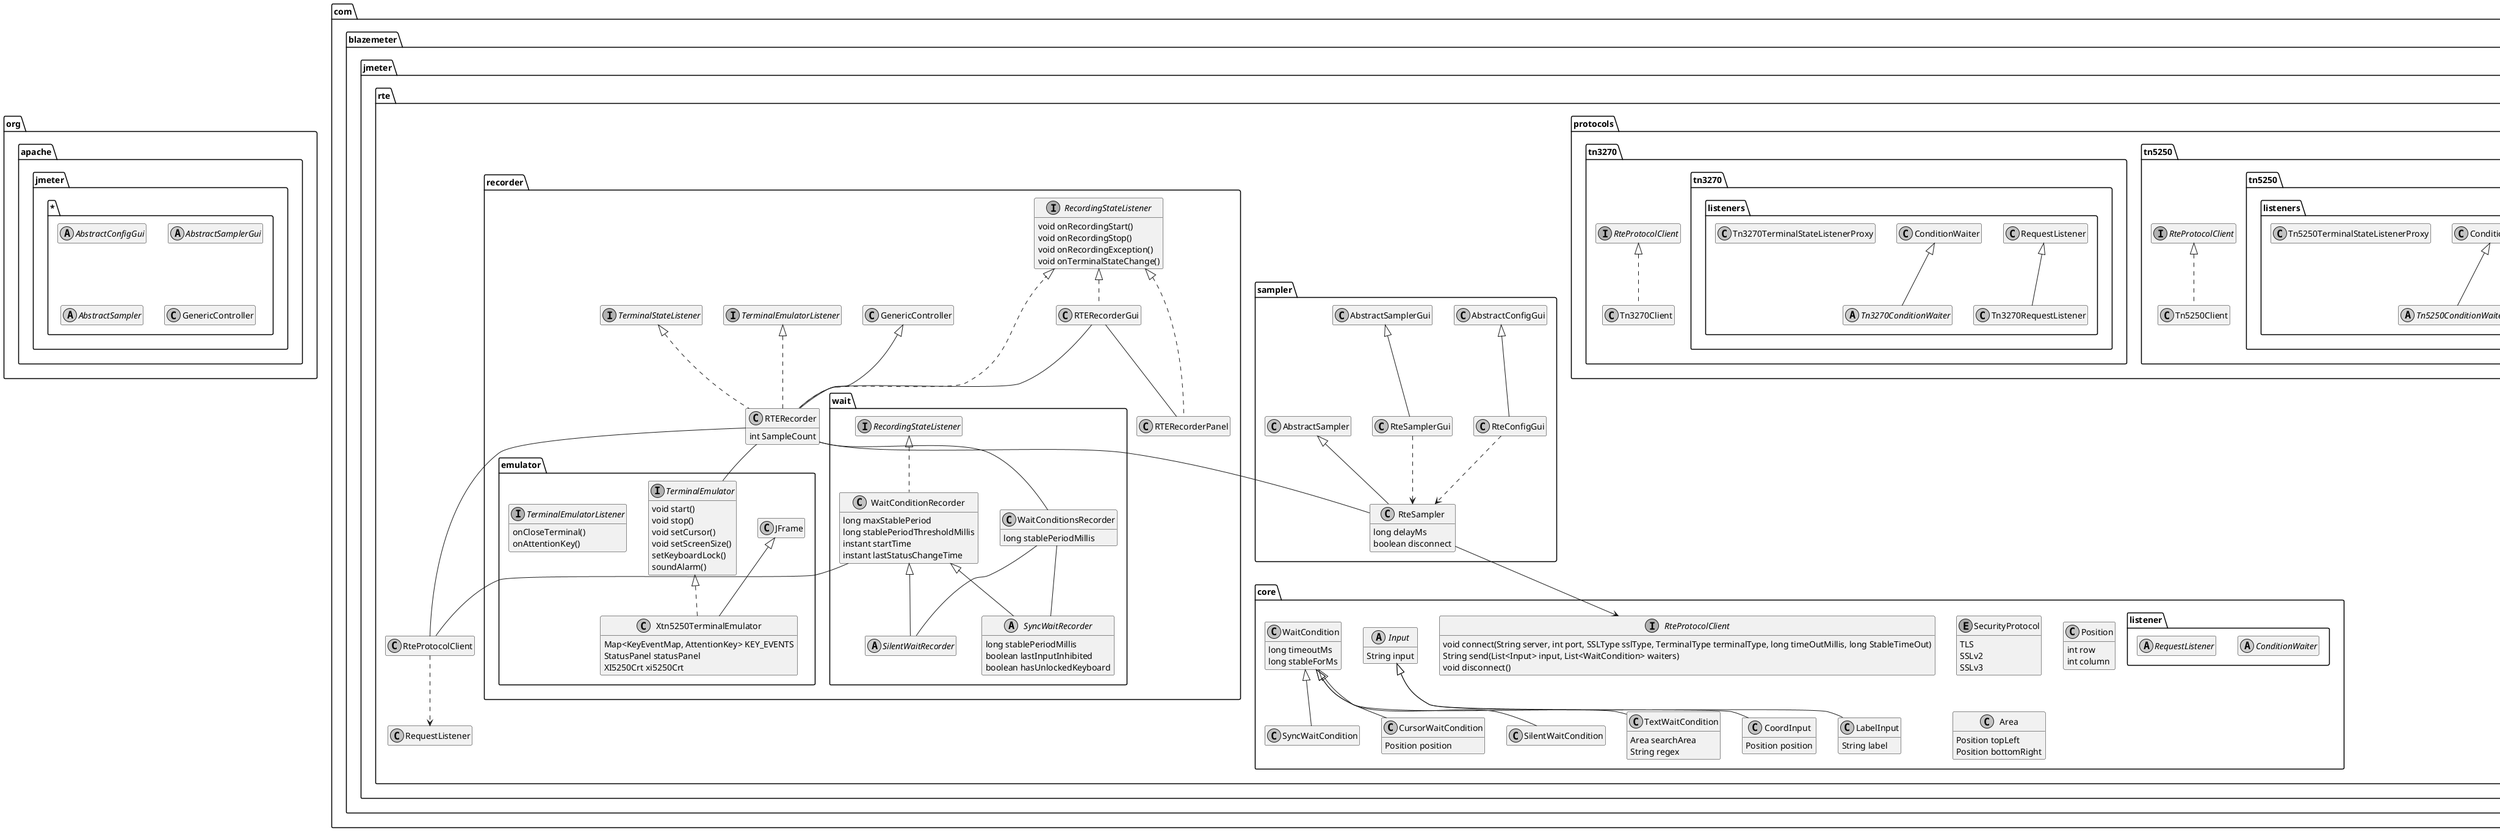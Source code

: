 @startuml

skinparam monochrome true
hide empty members

package org.apache.jmeter.* {
     abstract class AbstractConfigGui
 
     abstract class AbstractSamplerGui
 
     abstract class AbstractSampler
     
     class GenericController
 }
             
package com.blazemeter.jmeter.rte {
    
     package sampler {
        class RteConfigGui extends AbstractConfigGui {
        }
        RteSamplerGui ..> RteSampler
    
        class RteSamplerGui extends AbstractSamplerGui {
        }
        RteConfigGui ..> RteSampler
    
        class RteSampler extends AbstractSampler {
            long delayMs
            boolean disconnect
        }
      }
      
    package core {
        RteSampler --> RteProtocolClient
        interface RteProtocolClient {
            void connect(String server, int port, SSLType sslType, TerminalType terminalType, long timeOutMillis, long StableTimeOut)
            String send(List<Input> input, List<WaitCondition> waiters)
            void disconnect()
        }
        enum SecurityProtocol {
            TLS
            SSLv2
            SSLv3
        }

        abstract class Input{
            String input
        }
        
        class CoordInput extends Input{
            Position position
        }
        
        class LabelInput extends Input{
            String label
        }

        class Position {
            int row
            int column
        }

        class Area {
            Position topLeft
            Position bottomRight
        }

        class WaitCondition {
            long timeoutMs
            long stableForMs
        }

        class SyncWaitCondition extends WaitCondition

        class CursorWaitCondition extends WaitCondition {
            Position position
        }

        class SilentWaitCondition extends WaitCondition

        class TextWaitCondition extends WaitCondition {
            Area searchArea
            String regex
        }

        package listener {
            abstract class ConditionWaiter{
            }
            abstract class RequestListener{
            }
        }

    }
    
    package protocols {
        package tn5250 {
            package tn5250.listeners {
                class Tn5250RequestListener extends RequestListener
                
                abstract class Tn5250ConditionWaiter extends ConditionWaiter
                
                class Tn5250TerminalStateListenerProxy
            }
            
            class Tn5250Client implements RteProtocolClient {
            }
            
        }

        package tn3270 {
            package tn3270.listeners {
                class Tn3270RequestListener extends RequestListener
                abstract class Tn3270ConditionWaiter extends ConditionWaiter
                class Tn3270TerminalStateListenerProxy
            }
            
            class Tn3270Client implements RteProtocolClient {
            }
        }
        
    }
    
    RteProtocolClient ..> RequestListener

    package recorder { 
        package emulator {
           class Xtn5250TerminalEmulator extends JFrame implements TerminalEmulator{
           Map<KeyEventMap, AttentionKey> KEY_EVENTS
           StatusPanel statusPanel
           XI5250Crt xi5250Crt
           }
           
           interface TerminalEmulator{
           void start()
           void stop()
           void setCursor()
           void setScreenSize()
           setKeyboardLock()
           soundAlarm()
           }
           
           interface TerminalEmulatorListener{
           onCloseTerminal()
           onAttentionKey()
           }
  
          }
             
        interface RecordingStateListener{
        void onRecordingStart()
        void onRecordingStop()
        void onRecordingException()
        }
        
        interface RecordingStateListener{
        void onTerminalStateChange()
        }
        
        class RTERecorder extends GenericController implements TerminalEmulatorListener, RecordingStateListener, TerminalStateListener{
        int SampleCount
        }
        
        class RTERecorderPanel implements RecordingStateListener
        
        class RTERecorderGui implements RecordingStateListener{
        }
       
        package wait {
            class WaitConditionRecorder implements RecordingStateListener {
            long maxStablePeriod
            long stablePeriodThresholdMillis
            instant startTime
            instant lastStatusChangeTime
            }
            
            abstract class SyncWaitRecorder extends WaitConditionRecorder{
            long stablePeriodMillis
            boolean lastInputInhibited
            boolean hasUnlockedKeyboard
            } 
            
            abstract class SilentWaitRecorder extends WaitConditionRecorder
            
            class WaitConditionsRecorder{
            long stablePeriodMillis
            }
            
            WaitConditionsRecorder " " -- " " SyncWaitRecorder 
            WaitConditionsRecorder " " -- " " SilentWaitRecorder 
             
            } 
    }

       RTERecorderGui " " -- " " RTERecorderPanel
       RTERecorderGui " " -- " " RTERecorder
       RTERecorder " " -- " " RteSampler
       RTERecorder " " -- " " TerminalEmulator
       RTERecorder " " -- " " RteProtocolClient
       WaitConditionRecorder " " -- " " RteProtocolClient
       RTERecorder " " -- " " WaitConditionsRecorder

@enduml